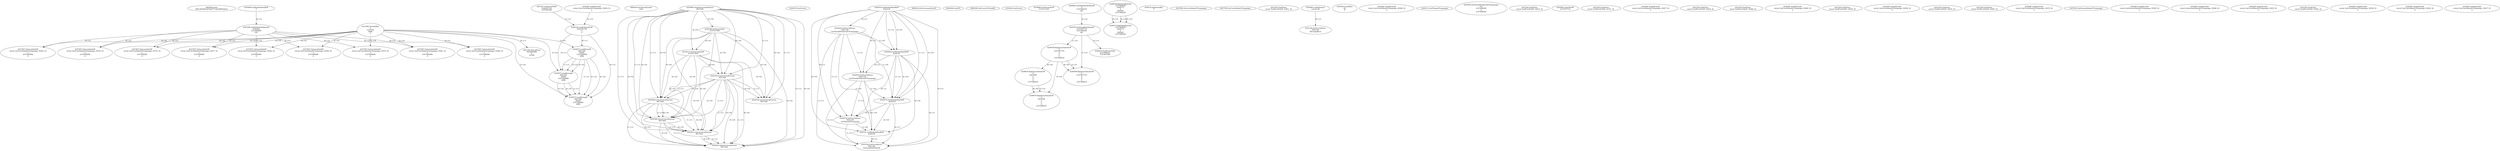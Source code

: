 // Global SCDG with merge call
digraph {
	0 [label="6850628.main
00013b0490c8d79ad771da5d99544dc2"]
	1 [label="4254480.GetModuleHandleW
0"]
	2 [label="6844434.SetThreadLocale
1024"]
	3 [label="4243965.InitializeCriticalSection
6917004"]
	4 [label="4243979.GetVersion
"]
	5 [label="4244018.GetModuleHandleW
4244120"]
	6 [label="4244024.GetProcAddress
9441320
GetThreadPreferredUILanguages"]
	5 -> 6 [label="(0-->1)"]
	7 [label="4244044.GetModuleHandleW
4244120"]
	5 -> 7 [label="(1-->1)"]
	5 -> 7 [label="(0-->0)"]
	6 -> 7 [label="(1-->0)"]
	8 [label="4244050.GetProcAddress
9441320
SetThreadPreferredUILanguages"]
	5 -> 8 [label="(0-->1)"]
	6 -> 8 [label="(1-->1)"]
	7 -> 8 [label="(0-->1)"]
	9 [label="4244070.GetModuleHandleW
4244120"]
	5 -> 9 [label="(1-->1)"]
	7 -> 9 [label="(1-->1)"]
	5 -> 9 [label="(0-->0)"]
	6 -> 9 [label="(1-->0)"]
	7 -> 9 [label="(0-->0)"]
	8 -> 9 [label="(1-->0)"]
	10 [label="4244076.GetProcAddress
9441320
GetThreadUILanguage"]
	5 -> 10 [label="(0-->1)"]
	6 -> 10 [label="(1-->1)"]
	7 -> 10 [label="(0-->1)"]
	8 -> 10 [label="(1-->1)"]
	9 -> 10 [label="(0-->1)"]
	11 [label="4250188.GetSystemInfo
2147417660"]
	3 -> 11 [label="(0-->0)"]
	12 [label="6844540.GetCommandLineW
"]
	13 [label="4214413.GetStartupInfoW
2147417624"]
	3 -> 13 [label="(0-->0)"]
	11 -> 13 [label="(0-->0)"]
	14 [label="6844560.GetACP
"]
	15 [label="6844580.GetCurrentThreadId
"]
	16 [label="4250204.GetVersion
"]
	17 [label="4276690.GetVersionExW
2147417420"]
	18 [label="4243306.GetModuleFileNameW
4194304
2147408904
522"]
	1 -> 18 [label="(0-->1)"]
	19 [label="4248064.GetModuleFileNameW
0
2147408370
261"]
	20 [label="4215383.VirtualAlloc
0
1310704
4096
4"]
	21 [label="4246338.RegOpenKeyExW
2147483649
4246772
0
983065
2147408236"]
	22 [label="4246372.RegOpenKeyExW
2147483650
4246772
0
983065
2147408236"]
	21 -> 22 [label="(2-->2)"]
	21 -> 22 [label="(4-->4)"]
	21 -> 22 [label="(5-->5)"]
	23 [label="4245741.GetModuleHandleW
4246160"]
	5 -> 23 [label="(0-->0)"]
	6 -> 23 [label="(1-->0)"]
	7 -> 23 [label="(0-->0)"]
	8 -> 23 [label="(1-->0)"]
	9 -> 23 [label="(0-->0)"]
	10 -> 23 [label="(1-->0)"]
	24 [label="4245758.GetProcAddress
9441320
GetLongPathNameW"]
	5 -> 24 [label="(0-->1)"]
	6 -> 24 [label="(1-->1)"]
	7 -> 24 [label="(0-->1)"]
	8 -> 24 [label="(1-->1)"]
	9 -> 24 [label="(0-->1)"]
	10 -> 24 [label="(1-->1)"]
	23 -> 24 [label="(0-->1)"]
	25 [label="4245785.GetLongPathNameW
2147407710
2147406542
261"]
	19 -> 25 [label="(3-->3)"]
	26 [label="4246556.RegQueryValueExW
0
2147407710
0
0
0
2147408232"]
	25 -> 26 [label="(1-->2)"]
	27 [label="4246599.RegQueryValueExW
0
2147407710
0
0
0
2147408232"]
	25 -> 27 [label="(1-->2)"]
	26 -> 27 [label="(2-->2)"]
	26 -> 27 [label="(6-->6)"]
	28 [label="4246722.RegCloseKey
0"]
	29 [label="4247883.GetUserDefaultUILanguage
"]
	30 [label="4245418.EnterCriticalSection
6917004"]
	3 -> 30 [label="(1-->1)"]
	3 -> 30 [label="(0-->0)"]
	11 -> 30 [label="(0-->0)"]
	13 -> 30 [label="(0-->0)"]
	31 [label="4245469.LeaveCriticalSection
6917004"]
	3 -> 31 [label="(1-->1)"]
	30 -> 31 [label="(1-->1)"]
	3 -> 31 [label="(0-->0)"]
	11 -> 31 [label="(0-->0)"]
	13 -> 31 [label="(0-->0)"]
	30 -> 31 [label="(0-->0)"]
	32 [label="4245487.IsValidLocale
retval_GetUserDefaultUILanguage_33034_32
2"]
	33 [label="4245580.EnterCriticalSection
6917004"]
	3 -> 33 [label="(1-->1)"]
	30 -> 33 [label="(1-->1)"]
	31 -> 33 [label="(1-->1)"]
	3 -> 33 [label="(0-->0)"]
	11 -> 33 [label="(0-->0)"]
	13 -> 33 [label="(0-->0)"]
	30 -> 33 [label="(0-->0)"]
	31 -> 33 [label="(0-->0)"]
	34 [label="4245621.LeaveCriticalSection
6917004"]
	3 -> 34 [label="(1-->1)"]
	30 -> 34 [label="(1-->1)"]
	31 -> 34 [label="(1-->1)"]
	33 -> 34 [label="(1-->1)"]
	3 -> 34 [label="(0-->0)"]
	11 -> 34 [label="(0-->0)"]
	13 -> 34 [label="(0-->0)"]
	30 -> 34 [label="(0-->0)"]
	31 -> 34 [label="(0-->0)"]
	33 -> 34 [label="(0-->0)"]
	35 [label="4247558.GetUserDefaultUILanguage
"]
	36 [label="4247567.GetLocaleInfoW
retval_GetUserDefaultUILanguage_33441_32
3
2147408268
4"]
	18 -> 36 [label="(0-->2)"]
	20 -> 36 [label="(4-->4)"]
	37 [label="4247247.FindFirstFileW
3224341740
2147407640"]
	38 [label="4247263.FindClose
retval_FindFirstFileW_33451_32"]
	39 [label="4248145.LoadLibraryExW
3224341740
0
2"]
	37 -> 39 [label="(1-->1)"]
	32 -> 39 [label="(2-->3)"]
	40 [label="4250073.LoadStringW
9441340
65485
2147409468
4096"]
	39 -> 40 [label="(0-->1)"]
	20 -> 40 [label="(3-->4)"]
	41 [label="4250073.LoadStringW
9441340
65484
2147409468
4096"]
	39 -> 41 [label="(0-->1)"]
	40 -> 41 [label="(1-->1)"]
	40 -> 41 [label="(3-->3)"]
	20 -> 41 [label="(3-->4)"]
	40 -> 41 [label="(4-->4)"]
	42 [label="4250073.LoadStringW
9441340
65483
2147409468
4096"]
	39 -> 42 [label="(0-->1)"]
	40 -> 42 [label="(1-->1)"]
	41 -> 42 [label="(1-->1)"]
	40 -> 42 [label="(3-->3)"]
	41 -> 42 [label="(3-->3)"]
	20 -> 42 [label="(3-->4)"]
	40 -> 42 [label="(4-->4)"]
	41 -> 42 [label="(4-->4)"]
	43 [label="4254893.LoadLibraryA
user32.dll"]
	44 [label="4255003.LocalAlloc
64
8"]
	45 [label="4255148.GetProcAddress
9441344
MessageBoxA"]
	43 -> 45 [label="(0-->1)"]
	46 [label="4244205.DeleteCriticalSection
6917004"]
	3 -> 46 [label="(1-->1)"]
	30 -> 46 [label="(1-->1)"]
	31 -> 46 [label="(1-->1)"]
	33 -> 46 [label="(1-->1)"]
	34 -> 46 [label="(1-->1)"]
	3 -> 46 [label="(0-->0)"]
	11 -> 46 [label="(0-->0)"]
	13 -> 46 [label="(0-->0)"]
	30 -> 46 [label="(0-->0)"]
	31 -> 46 [label="(0-->0)"]
	33 -> 46 [label="(0-->0)"]
	34 -> 46 [label="(0-->0)"]
	47 [label="4221262.VirtualFree
3223060480
0
32768"]
	20 -> 47 [label="(0-->1)"]
	48 [label="4245487.IsValidLocale
retval_GetUserDefaultUILanguage_32949_32
2"]
	49 [label="4245121.GetThreadUILanguage
"]
	50 [label="4245059.GetThreadPreferredUILanguages
56
2147408200
0
2147408240"]
	51 [label="4247567.GetLocaleInfoW
retval_GetUserDefaultUILanguage_33570_32
3
2147408268
4"]
	18 -> 51 [label="(0-->2)"]
	20 -> 51 [label="(4-->4)"]
	52 [label="4247263.FindClose
retval_FindFirstFileW_33615_32"]
	53 [label="4245683.CharNextW
2147407716"]
	54 [label="4245454.LeaveCriticalSection
6917004"]
	3 -> 54 [label="(1-->1)"]
	30 -> 54 [label="(1-->1)"]
	3 -> 54 [label="(0-->0)"]
	11 -> 54 [label="(0-->0)"]
	13 -> 54 [label="(0-->0)"]
	30 -> 54 [label="(0-->0)"]
	55 [label="4247567.GetLocaleInfoW
retval_GetUserDefaultUILanguage_33741_32
3
2147408268
4"]
	18 -> 55 [label="(0-->2)"]
	20 -> 55 [label="(4-->4)"]
	56 [label="4247263.FindClose
retval_FindFirstFileW_33751_32"]
	57 [label="4246014.FindFirstFileW
2147406542
2147407064"]
	25 -> 57 [label="(2-->1)"]
	58 [label="4245487.IsValidLocale
retval_GetUserDefaultUILanguage_33037_32
2"]
	59 [label="4247567.GetLocaleInfoW
retval_GetUserDefaultUILanguage_33444_32
3
2147408268
4"]
	18 -> 59 [label="(0-->2)"]
	20 -> 59 [label="(4-->4)"]
	60 [label="4247263.FindClose
retval_FindFirstFileW_33454_32"]
	61 [label="4246635.RegQueryValueExW
0
4247000
0
0
0
2147408232"]
	26 -> 61 [label="(6-->6)"]
	62 [label="4246676.RegQueryValueExW
0
4247000
0
0
0
2147408232"]
	61 -> 62 [label="(2-->2)"]
	26 -> 62 [label="(6-->6)"]
	61 -> 62 [label="(6-->6)"]
	63 [label="4247567.GetLocaleInfoW
retval_GetUserDefaultUILanguage_33474_32
3
2147408268
4"]
	18 -> 63 [label="(0-->2)"]
	20 -> 63 [label="(4-->4)"]
	64 [label="4247263.FindClose
retval_FindFirstFileW_33484_32"]
	65 [label="4245487.IsValidLocale
retval_GetUserDefaultUILanguage_33002_32
2"]
	66 [label="4247567.GetLocaleInfoW
retval_GetUserDefaultUILanguage_33440_32
3
2147408268
4"]
	18 -> 66 [label="(0-->2)"]
	20 -> 66 [label="(4-->4)"]
	67 [label="4247263.FindClose
retval_FindFirstFileW_33450_32"]
	68 [label="4245487.IsValidLocale
retval_GetUserDefaultUILanguage_33036_32
2"]
	69 [label="4247567.GetLocaleInfoW
retval_GetUserDefaultUILanguage_33443_32
3
2147408268
4"]
	18 -> 69 [label="(0-->2)"]
	20 -> 69 [label="(4-->4)"]
	70 [label="4247263.FindClose
retval_FindFirstFileW_33453_32"]
	71 [label="4247567.GetLocaleInfoW
retval_GetUserDefaultUILanguage_33477_32
3
2147408268
4"]
	18 -> 71 [label="(0-->2)"]
	20 -> 71 [label="(4-->4)"]
	72 [label="4247263.FindClose
retval_FindFirstFileW_33487_32"]
	73 [label="4245487.IsValidLocale
retval_GetUserDefaultUILanguage_33276_32
2"]
	74 [label="4247923.GetSystemDefaultUILanguage
"]
	75 [label="4245487.IsValidLocale
retval_GetSystemDefaultUILanguage_33305_32
2"]
	76 [label="4245487.IsValidLocale
retval_GetSystemDefaultUILanguage_33306_32
2"]
	77 [label="4245487.IsValidLocale
retval_GetUserDefaultUILanguage_33035_32
2"]
	78 [label="4247567.GetLocaleInfoW
retval_GetUserDefaultUILanguage_33442_32
3
2147408268
4"]
	18 -> 78 [label="(0-->2)"]
	20 -> 78 [label="(4-->4)"]
	79 [label="4247263.FindClose
retval_FindFirstFileW_33452_32"]
	80 [label="4245487.IsValidLocale
retval_GetUserDefaultUILanguage_33259_32
2"]
	81 [label="4245487.IsValidLocale
retval_GetUserDefaultUILanguage_33436_32
2"]
	82 [label="4245487.IsValidLocale
retval_GetUserDefaultUILanguage_33437_32
2"]
}

